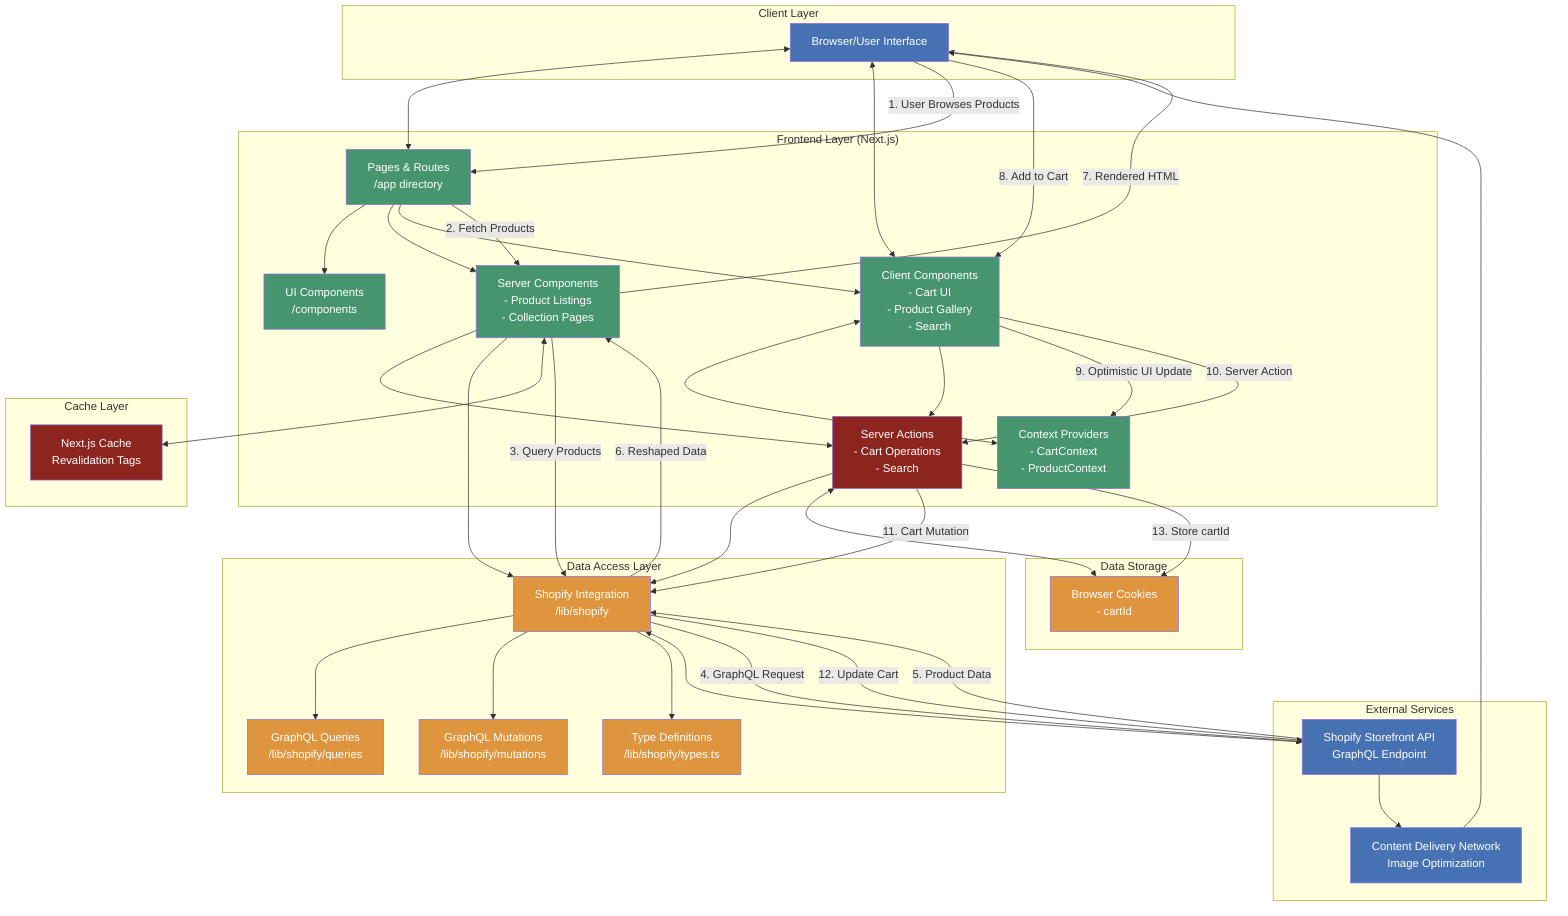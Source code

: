 flowchart TD
    %% Client Layer
    subgraph ClientLayer["Client Layer"]
        Browser["Browser/User Interface"]
        style Browser fill:#4672b4,color:white
    end

    %% Frontend Layer
    subgraph FrontendLayer["Frontend Layer (Next.js)"]
        %% Pages and Routes
        Pages["Pages & Routes\n/app directory"]
        style Pages fill:#47956f,color:white
        
        %% Components
        UIComponents["UI Components\n/components"]
        style UIComponents fill:#47956f,color:white
        
        %% Client Components
        ClientComponents["Client Components\n- Cart UI\n- Product Gallery\n- Search"]
        style ClientComponents fill:#47956f,color:white
        
        %% Server Components
        ServerComponents["Server Components\n- Product Listings\n- Collection Pages"]
        style ServerComponents fill:#47956f,color:white
        
        %% Context Providers
        Contexts["Context Providers\n- CartContext\n- ProductContext"]
        style Contexts fill:#47956f,color:white
        
        %% Server Actions
        ServerActions["Server Actions\n- Cart Operations\n- Search"]
        style ServerActions fill:#8b251e,color:white
    end
    
    %% Data Layer
    subgraph DataLayer["Data Access Layer"]
        ShopifyLib["Shopify Integration\n/lib/shopify"]
        style ShopifyLib fill:#de953e,color:white
        
        TypeDefs["Type Definitions\n/lib/shopify/types.ts"]
        style TypeDefs fill:#de953e,color:white
        
        Queries["GraphQL Queries\n/lib/shopify/queries"]
        style Queries fill:#de953e,color:white
        
        Mutations["GraphQL Mutations\n/lib/shopify/mutations"]
        style Mutations fill:#de953e,color:white
    end
    
    %% External Services
    subgraph ExternalServices["External Services"]
        ShopifyAPI["Shopify Storefront API\nGraphQL Endpoint"]
        style ShopifyAPI fill:#4672b4,color:white
        
        CDN["Content Delivery Network\nImage Optimization"]
        style CDN fill:#4672b4,color:white
    end
    
    %% Cache Layer
    subgraph CacheLayer["Cache Layer"]
        NextCache["Next.js Cache\nRevalidation Tags"]
        style NextCache fill:#8b251e,color:white
    end
    
    %% Data Storage
    subgraph DataStorage["Data Storage"]
        Cookies["Browser Cookies\n- cartId"]
        style Cookies fill:#de953e,color:white
    end
    
    %% Connections and Data Flow
    Browser <--> Pages
    Browser <--> ClientComponents
    Pages --> UIComponents
    Pages --> ServerComponents
    Pages --> ClientComponents
    
    ClientComponents <--> Contexts
    ServerComponents --> ServerActions
    ClientComponents --> ServerActions
    
    ServerActions --> ShopifyLib
    ServerComponents --> ShopifyLib
    ShopifyLib --> Queries
    ShopifyLib --> Mutations
    ShopifyLib --> TypeDefs
    
    ShopifyLib <--> ShopifyAPI
    ServerComponents <--> NextCache
    ServerActions <--> Cookies
    
    ShopifyAPI --> CDN
    CDN --> Browser
    
    %% Key Processes
    Browser -- "1. User Browses Products" --> Pages
    Pages -- "2. Fetch Products" --> ServerComponents
    ServerComponents -- "3. Query Products" --> ShopifyLib
    ShopifyLib -- "4. GraphQL Request" --> ShopifyAPI
    ShopifyAPI -- "5. Product Data" --> ShopifyLib
    ShopifyLib -- "6. Reshaped Data" --> ServerComponents
    ServerComponents -- "7. Rendered HTML" --> Browser
    Browser -- "8. Add to Cart" --> ClientComponents
    ClientComponents -- "9. Optimistic UI Update" --> Contexts
    ClientComponents -- "10. Server Action" --> ServerActions
    ServerActions -- "11. Cart Mutation" --> ShopifyLib
    ShopifyLib -- "12. Update Cart" --> ShopifyAPI
    ServerActions -- "13. Store cartId" --> Cookies